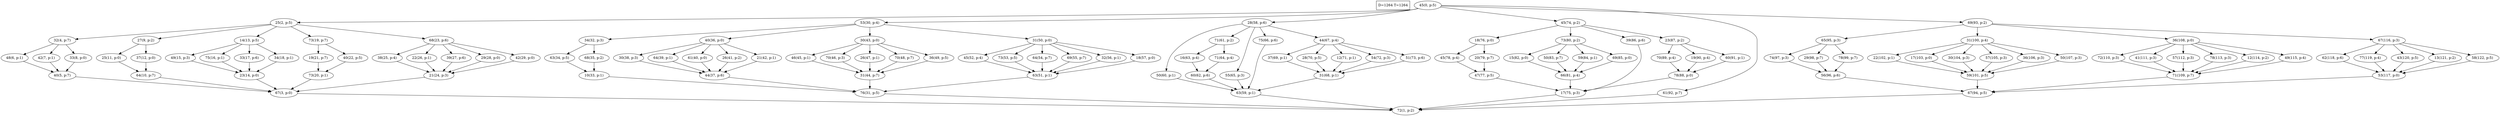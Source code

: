 digraph Task {
i [shape=box, label="D=1264 T=1264"]; 
0 [label="45(0, p:5)"];
1 [label="72(1, p:2)"];
2 [label="25(2, p:5)"];
3 [label="67(3, p:0)"];
4 [label="32(4, p:7)"];
5 [label="40(5, p:7)"];
6 [label="48(6, p:1)"];
7 [label="42(7, p:1)"];
8 [label="33(8, p:0)"];
9 [label="27(9, p:2)"];
10 [label="64(10, p:7)"];
11 [label="25(11, p:0)"];
12 [label="37(12, p:0)"];
13 [label="14(13, p:5)"];
14 [label="23(14, p:0)"];
15 [label="49(15, p:3)"];
16 [label="75(16, p:1)"];
17 [label="33(17, p:6)"];
18 [label="34(18, p:1)"];
19 [label="73(19, p:7)"];
20 [label="73(20, p:1)"];
21 [label="19(21, p:7)"];
22 [label="40(22, p:5)"];
23 [label="68(23, p:6)"];
24 [label="21(24, p:3)"];
25 [label="38(25, p:4)"];
26 [label="22(26, p:1)"];
27 [label="39(27, p:6)"];
28 [label="29(28, p:0)"];
29 [label="42(29, p:0)"];
30 [label="53(30, p:4)"];
31 [label="76(31, p:5)"];
32 [label="34(32, p:3)"];
33 [label="10(33, p:1)"];
34 [label="63(34, p:5)"];
35 [label="68(35, p:2)"];
36 [label="40(36, p:0)"];
37 [label="44(37, p:6)"];
38 [label="30(38, p:3)"];
39 [label="64(39, p:1)"];
40 [label="61(40, p:0)"];
41 [label="26(41, p:2)"];
42 [label="21(42, p:1)"];
43 [label="30(43, p:0)"];
44 [label="31(44, p:7)"];
45 [label="46(45, p:1)"];
46 [label="70(46, p:3)"];
47 [label="26(47, p:1)"];
48 [label="70(48, p:7)"];
49 [label="36(49, p:5)"];
50 [label="31(50, p:0)"];
51 [label="63(51, p:1)"];
52 [label="45(52, p:4)"];
53 [label="73(53, p:5)"];
54 [label="64(54, p:7)"];
55 [label="69(55, p:7)"];
56 [label="32(56, p:1)"];
57 [label="18(57, p:0)"];
58 [label="28(58, p:6)"];
59 [label="63(59, p:1)"];
60 [label="50(60, p:1)"];
61 [label="71(61, p:2)"];
62 [label="60(62, p:6)"];
63 [label="16(63, p:4)"];
64 [label="71(64, p:4)"];
65 [label="55(65, p:3)"];
66 [label="75(66, p:6)"];
67 [label="44(67, p:4)"];
68 [label="31(68, p:1)"];
69 [label="37(69, p:1)"];
70 [label="28(70, p:5)"];
71 [label="12(71, p:1)"];
72 [label="54(72, p:3)"];
73 [label="51(73, p:6)"];
74 [label="45(74, p:2)"];
75 [label="17(75, p:3)"];
76 [label="18(76, p:0)"];
77 [label="47(77, p:5)"];
78 [label="45(78, p:4)"];
79 [label="20(79, p:7)"];
80 [label="73(80, p:2)"];
81 [label="66(81, p:4)"];
82 [label="15(82, p:0)"];
83 [label="50(83, p:7)"];
84 [label="59(84, p:1)"];
85 [label="69(85, p:0)"];
86 [label="39(86, p:6)"];
87 [label="23(87, p:2)"];
88 [label="78(88, p:0)"];
89 [label="70(89, p:4)"];
90 [label="19(90, p:4)"];
91 [label="60(91, p:1)"];
92 [label="61(92, p:7)"];
93 [label="69(93, p:2)"];
94 [label="67(94, p:5)"];
95 [label="65(95, p:3)"];
96 [label="56(96, p:6)"];
97 [label="74(97, p:3)"];
98 [label="29(98, p:7)"];
99 [label="78(99, p:7)"];
100 [label="31(100, p:4)"];
101 [label="59(101, p:5)"];
102 [label="22(102, p:1)"];
103 [label="17(103, p:0)"];
104 [label="30(104, p:3)"];
105 [label="57(105, p:3)"];
106 [label="36(106, p:3)"];
107 [label="50(107, p:3)"];
108 [label="36(108, p:0)"];
109 [label="71(109, p:7)"];
110 [label="72(110, p:3)"];
111 [label="41(111, p:3)"];
112 [label="57(112, p:3)"];
113 [label="78(113, p:3)"];
114 [label="12(114, p:2)"];
115 [label="49(115, p:4)"];
116 [label="67(116, p:3)"];
117 [label="53(117, p:0)"];
118 [label="62(118, p:6)"];
119 [label="77(119, p:4)"];
120 [label="43(120, p:5)"];
121 [label="13(121, p:2)"];
122 [label="58(122, p:5)"];
0 -> 2;
0 -> 30;
0 -> 58;
0 -> 74;
0 -> 92;
0 -> 93;
2 -> 4;
2 -> 9;
2 -> 13;
2 -> 19;
2 -> 23;
3 -> 1;
4 -> 6;
4 -> 7;
4 -> 8;
5 -> 3;
6 -> 5;
7 -> 5;
8 -> 5;
9 -> 11;
9 -> 12;
10 -> 3;
11 -> 10;
12 -> 10;
13 -> 15;
13 -> 16;
13 -> 17;
13 -> 18;
14 -> 3;
15 -> 14;
16 -> 14;
17 -> 14;
18 -> 14;
19 -> 21;
19 -> 22;
20 -> 3;
21 -> 20;
22 -> 20;
23 -> 25;
23 -> 26;
23 -> 27;
23 -> 28;
23 -> 29;
24 -> 3;
25 -> 24;
26 -> 24;
27 -> 24;
28 -> 24;
29 -> 24;
30 -> 32;
30 -> 36;
30 -> 43;
30 -> 50;
31 -> 1;
32 -> 34;
32 -> 35;
33 -> 31;
34 -> 33;
35 -> 33;
36 -> 38;
36 -> 39;
36 -> 40;
36 -> 41;
36 -> 42;
37 -> 31;
38 -> 37;
39 -> 37;
40 -> 37;
41 -> 37;
42 -> 37;
43 -> 45;
43 -> 46;
43 -> 47;
43 -> 48;
43 -> 49;
44 -> 31;
45 -> 44;
46 -> 44;
47 -> 44;
48 -> 44;
49 -> 44;
50 -> 52;
50 -> 53;
50 -> 54;
50 -> 55;
50 -> 56;
50 -> 57;
51 -> 31;
52 -> 51;
53 -> 51;
54 -> 51;
55 -> 51;
56 -> 51;
57 -> 51;
58 -> 60;
58 -> 61;
58 -> 65;
58 -> 66;
58 -> 67;
59 -> 1;
60 -> 59;
61 -> 63;
61 -> 64;
62 -> 59;
63 -> 62;
64 -> 62;
65 -> 59;
66 -> 59;
67 -> 69;
67 -> 70;
67 -> 71;
67 -> 72;
67 -> 73;
68 -> 59;
69 -> 68;
70 -> 68;
71 -> 68;
72 -> 68;
73 -> 68;
74 -> 76;
74 -> 80;
74 -> 86;
74 -> 87;
75 -> 1;
76 -> 78;
76 -> 79;
77 -> 75;
78 -> 77;
79 -> 77;
80 -> 82;
80 -> 83;
80 -> 84;
80 -> 85;
81 -> 75;
82 -> 81;
83 -> 81;
84 -> 81;
85 -> 81;
86 -> 75;
87 -> 89;
87 -> 90;
87 -> 91;
88 -> 75;
89 -> 88;
90 -> 88;
91 -> 88;
92 -> 1;
93 -> 95;
93 -> 100;
93 -> 108;
93 -> 116;
94 -> 1;
95 -> 97;
95 -> 98;
95 -> 99;
96 -> 94;
97 -> 96;
98 -> 96;
99 -> 96;
100 -> 102;
100 -> 103;
100 -> 104;
100 -> 105;
100 -> 106;
100 -> 107;
101 -> 94;
102 -> 101;
103 -> 101;
104 -> 101;
105 -> 101;
106 -> 101;
107 -> 101;
108 -> 110;
108 -> 111;
108 -> 112;
108 -> 113;
108 -> 114;
108 -> 115;
109 -> 94;
110 -> 109;
111 -> 109;
112 -> 109;
113 -> 109;
114 -> 109;
115 -> 109;
116 -> 118;
116 -> 119;
116 -> 120;
116 -> 121;
116 -> 122;
117 -> 94;
118 -> 117;
119 -> 117;
120 -> 117;
121 -> 117;
122 -> 117;
}